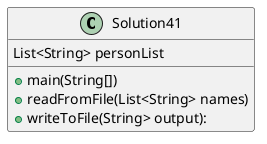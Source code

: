 @startuml
'https://plantuml.com/sequence-diagram
class Solution41 {
+main(String[])
List<String> personList
'Collections.sort(personList)
+readFromFile(List<String> names)
+writeToFile(String> output):
}


@enduml